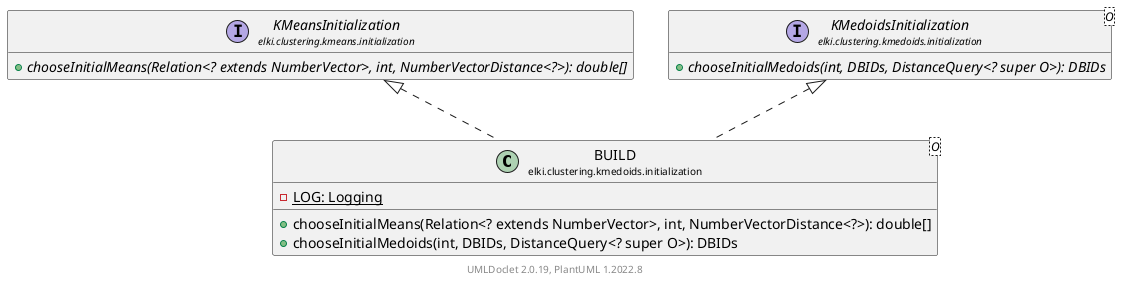 @startuml
    remove .*\.(Instance|Par|Parameterizer|Factory)$
    set namespaceSeparator none
    hide empty fields
    hide empty methods

    class "<size:14>BUILD\n<size:10>elki.clustering.kmedoids.initialization" as elki.clustering.kmedoids.initialization.BUILD<O> [[BUILD.html]] {
        {static} -LOG: Logging
        +chooseInitialMeans(Relation<? extends NumberVector>, int, NumberVectorDistance<?>): double[]
        +chooseInitialMedoids(int, DBIDs, DistanceQuery<? super O>): DBIDs
    }

    interface "<size:14>KMeansInitialization\n<size:10>elki.clustering.kmeans.initialization" as elki.clustering.kmeans.initialization.KMeansInitialization [[../../kmeans/initialization/KMeansInitialization.html]] {
        {abstract} +chooseInitialMeans(Relation<? extends NumberVector>, int, NumberVectorDistance<?>): double[]
    }
    interface "<size:14>KMedoidsInitialization\n<size:10>elki.clustering.kmedoids.initialization" as elki.clustering.kmedoids.initialization.KMedoidsInitialization<O> [[KMedoidsInitialization.html]] {
        {abstract} +chooseInitialMedoids(int, DBIDs, DistanceQuery<? super O>): DBIDs
    }
    class "<size:14>BUILD.Par\n<size:10>elki.clustering.kmedoids.initialization" as elki.clustering.kmedoids.initialization.BUILD.Par<V> [[BUILD.Par.html]]

    elki.clustering.kmeans.initialization.KMeansInitialization <|.. elki.clustering.kmedoids.initialization.BUILD
    elki.clustering.kmedoids.initialization.KMedoidsInitialization <|.. elki.clustering.kmedoids.initialization.BUILD
    elki.clustering.kmedoids.initialization.BUILD +-- elki.clustering.kmedoids.initialization.BUILD.Par

    center footer UMLDoclet 2.0.19, PlantUML 1.2022.8
@enduml
